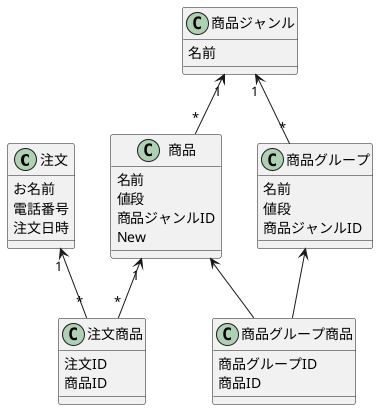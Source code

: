 @startuml
class 注文 {
  お名前
  電話番号
  注文日時
}

class 注文商品 {
  注文ID
  商品ID
}

class 商品 {
  名前
  値段
  商品ジャンルID
  New
}

class 商品グループ {
  名前
  値段
  商品ジャンルID
}

class 商品グループ商品 {
  商品グループID
  商品ID
}

class 商品ジャンル {
  名前
}

注文 "1" <-- "*" 注文商品
商品 "1" <-- "*" 注文商品
商品ジャンル "1" <-- "*" 商品
商品ジャンル "1" <-- "*" 商品グループ
商品グループ <-- 商品グループ商品
商品 <-- 商品グループ商品
@enduml